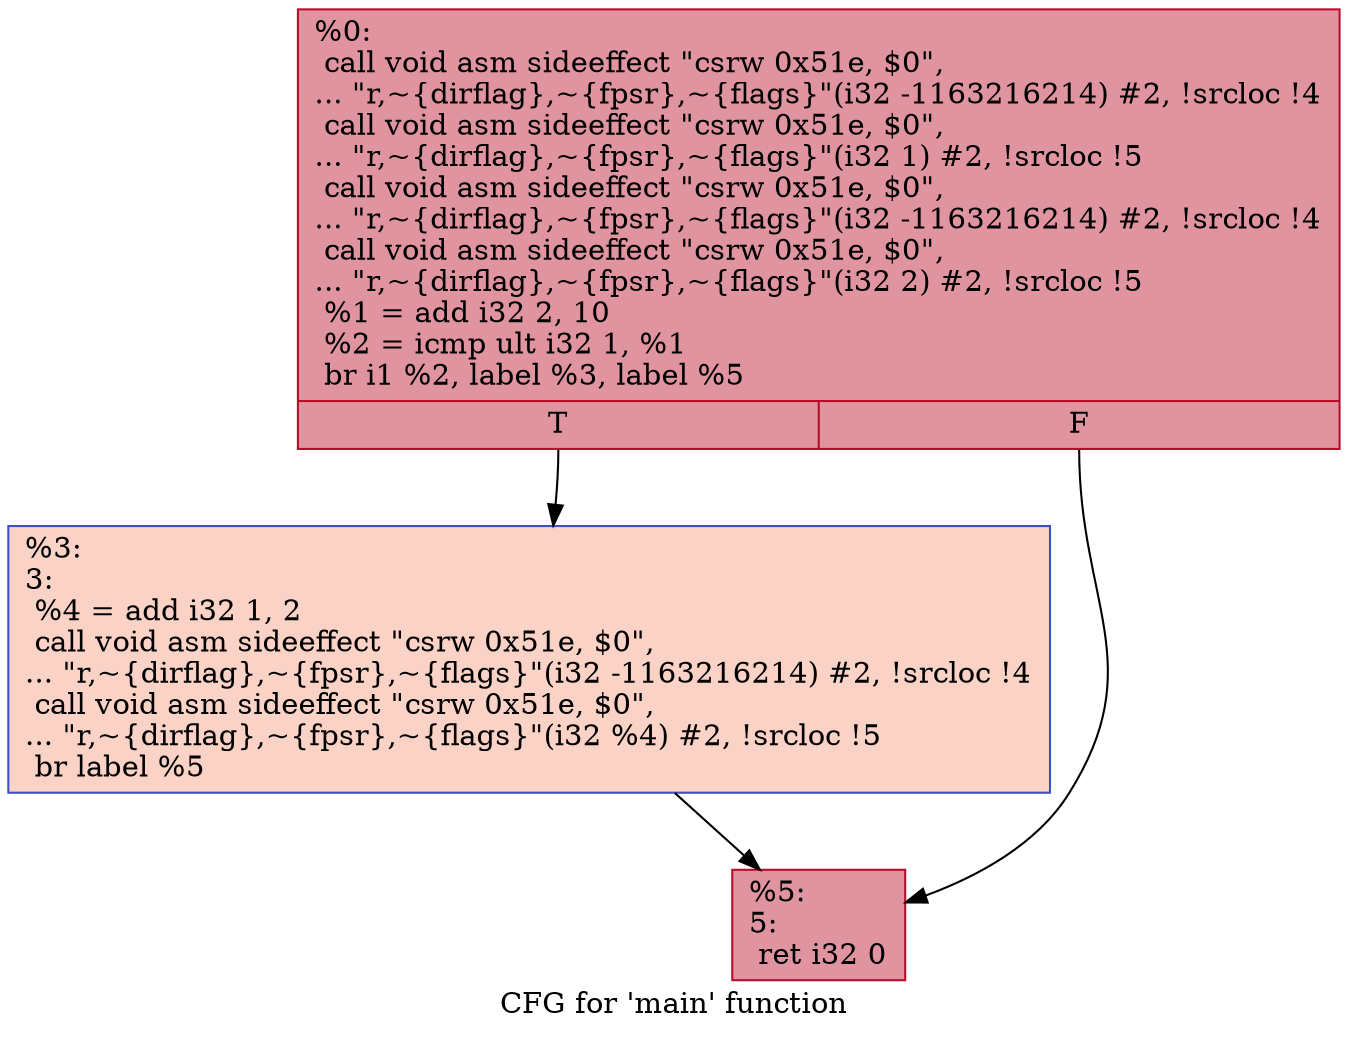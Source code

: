 digraph "CFG for 'main' function" {
	label="CFG for 'main' function";

	Node0x6ec3790 [shape=record,color="#b70d28ff", style=filled, fillcolor="#b70d2870",label="{%0:\l  call void asm sideeffect \"csrw 0x51e, $0\",\l... \"r,~\{dirflag\},~\{fpsr\},~\{flags\}\"(i32 -1163216214) #2, !srcloc !4\l  call void asm sideeffect \"csrw 0x51e, $0\",\l... \"r,~\{dirflag\},~\{fpsr\},~\{flags\}\"(i32 1) #2, !srcloc !5\l  call void asm sideeffect \"csrw 0x51e, $0\",\l... \"r,~\{dirflag\},~\{fpsr\},~\{flags\}\"(i32 -1163216214) #2, !srcloc !4\l  call void asm sideeffect \"csrw 0x51e, $0\",\l... \"r,~\{dirflag\},~\{fpsr\},~\{flags\}\"(i32 2) #2, !srcloc !5\l  %1 = add i32 2, 10\l  %2 = icmp ult i32 1, %1\l  br i1 %2, label %3, label %5\l|{<s0>T|<s1>F}}"];
	Node0x6ec3790:s0 -> Node0x6ec6170;
	Node0x6ec3790:s1 -> Node0x6ec6200;
	Node0x6ec6170 [shape=record,color="#3d50c3ff", style=filled, fillcolor="#f59c7d70",label="{%3:\l3:                                                \l  %4 = add i32 1, 2\l  call void asm sideeffect \"csrw 0x51e, $0\",\l... \"r,~\{dirflag\},~\{fpsr\},~\{flags\}\"(i32 -1163216214) #2, !srcloc !4\l  call void asm sideeffect \"csrw 0x51e, $0\",\l... \"r,~\{dirflag\},~\{fpsr\},~\{flags\}\"(i32 %4) #2, !srcloc !5\l  br label %5\l}"];
	Node0x6ec6170 -> Node0x6ec6200;
	Node0x6ec6200 [shape=record,color="#b70d28ff", style=filled, fillcolor="#b70d2870",label="{%5:\l5:                                                \l  ret i32 0\l}"];
}
